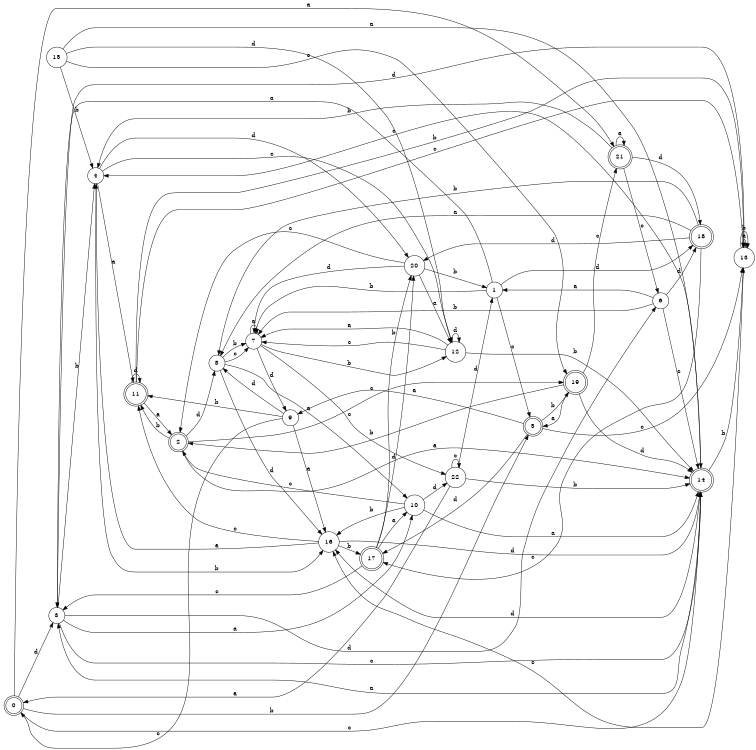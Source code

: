 digraph n19_7 {
__start0 [label="" shape="none"];

rankdir=LR;
size="8,5";

s0 [style="rounded,filled", color="black", fillcolor="white" shape="doublecircle", label="0"];
s1 [style="filled", color="black", fillcolor="white" shape="circle", label="1"];
s2 [style="rounded,filled", color="black", fillcolor="white" shape="doublecircle", label="2"];
s3 [style="filled", color="black", fillcolor="white" shape="circle", label="3"];
s4 [style="filled", color="black", fillcolor="white" shape="circle", label="4"];
s5 [style="rounded,filled", color="black", fillcolor="white" shape="doublecircle", label="5"];
s6 [style="filled", color="black", fillcolor="white" shape="circle", label="6"];
s7 [style="filled", color="black", fillcolor="white" shape="circle", label="7"];
s8 [style="filled", color="black", fillcolor="white" shape="circle", label="8"];
s9 [style="filled", color="black", fillcolor="white" shape="circle", label="9"];
s10 [style="filled", color="black", fillcolor="white" shape="circle", label="10"];
s11 [style="rounded,filled", color="black", fillcolor="white" shape="doublecircle", label="11"];
s12 [style="filled", color="black", fillcolor="white" shape="circle", label="12"];
s13 [style="filled", color="black", fillcolor="white" shape="circle", label="13"];
s14 [style="rounded,filled", color="black", fillcolor="white" shape="doublecircle", label="14"];
s15 [style="filled", color="black", fillcolor="white" shape="circle", label="15"];
s16 [style="filled", color="black", fillcolor="white" shape="circle", label="16"];
s17 [style="rounded,filled", color="black", fillcolor="white" shape="doublecircle", label="17"];
s18 [style="rounded,filled", color="black", fillcolor="white" shape="doublecircle", label="18"];
s19 [style="rounded,filled", color="black", fillcolor="white" shape="doublecircle", label="19"];
s20 [style="filled", color="black", fillcolor="white" shape="circle", label="20"];
s21 [style="rounded,filled", color="black", fillcolor="white" shape="doublecircle", label="21"];
s22 [style="filled", color="black", fillcolor="white" shape="circle", label="22"];
s0 -> s21 [label="a"];
s0 -> s5 [label="b"];
s0 -> s14 [label="c"];
s0 -> s3 [label="d"];
s1 -> s3 [label="a"];
s1 -> s7 [label="b"];
s1 -> s5 [label="c"];
s1 -> s18 [label="d"];
s2 -> s14 [label="a"];
s2 -> s11 [label="b"];
s2 -> s19 [label="c"];
s2 -> s8 [label="d"];
s3 -> s10 [label="a"];
s3 -> s4 [label="b"];
s3 -> s14 [label="c"];
s3 -> s6 [label="d"];
s4 -> s11 [label="a"];
s4 -> s16 [label="b"];
s4 -> s12 [label="c"];
s4 -> s20 [label="d"];
s5 -> s9 [label="a"];
s5 -> s19 [label="b"];
s5 -> s13 [label="c"];
s5 -> s17 [label="d"];
s6 -> s1 [label="a"];
s6 -> s7 [label="b"];
s6 -> s14 [label="c"];
s6 -> s18 [label="d"];
s7 -> s7 [label="a"];
s7 -> s12 [label="b"];
s7 -> s22 [label="c"];
s7 -> s9 [label="d"];
s8 -> s10 [label="a"];
s8 -> s7 [label="b"];
s8 -> s7 [label="c"];
s8 -> s16 [label="d"];
s9 -> s16 [label="a"];
s9 -> s11 [label="b"];
s9 -> s0 [label="c"];
s9 -> s8 [label="d"];
s10 -> s14 [label="a"];
s10 -> s16 [label="b"];
s10 -> s2 [label="c"];
s10 -> s22 [label="d"];
s11 -> s2 [label="a"];
s11 -> s13 [label="b"];
s11 -> s13 [label="c"];
s11 -> s11 [label="d"];
s12 -> s7 [label="a"];
s12 -> s14 [label="b"];
s12 -> s7 [label="c"];
s12 -> s12 [label="d"];
s13 -> s13 [label="a"];
s13 -> s13 [label="b"];
s13 -> s16 [label="c"];
s13 -> s3 [label="d"];
s14 -> s3 [label="a"];
s14 -> s13 [label="b"];
s14 -> s4 [label="c"];
s14 -> s16 [label="d"];
s15 -> s14 [label="a"];
s15 -> s4 [label="b"];
s15 -> s19 [label="c"];
s15 -> s12 [label="d"];
s16 -> s4 [label="a"];
s16 -> s17 [label="b"];
s16 -> s11 [label="c"];
s16 -> s14 [label="d"];
s17 -> s10 [label="a"];
s17 -> s20 [label="b"];
s17 -> s3 [label="c"];
s17 -> s20 [label="d"];
s18 -> s8 [label="a"];
s18 -> s8 [label="b"];
s18 -> s17 [label="c"];
s18 -> s20 [label="d"];
s19 -> s5 [label="a"];
s19 -> s2 [label="b"];
s19 -> s21 [label="c"];
s19 -> s14 [label="d"];
s20 -> s12 [label="a"];
s20 -> s1 [label="b"];
s20 -> s2 [label="c"];
s20 -> s7 [label="d"];
s21 -> s21 [label="a"];
s21 -> s4 [label="b"];
s21 -> s6 [label="c"];
s21 -> s18 [label="d"];
s22 -> s0 [label="a"];
s22 -> s14 [label="b"];
s22 -> s22 [label="c"];
s22 -> s1 [label="d"];

}